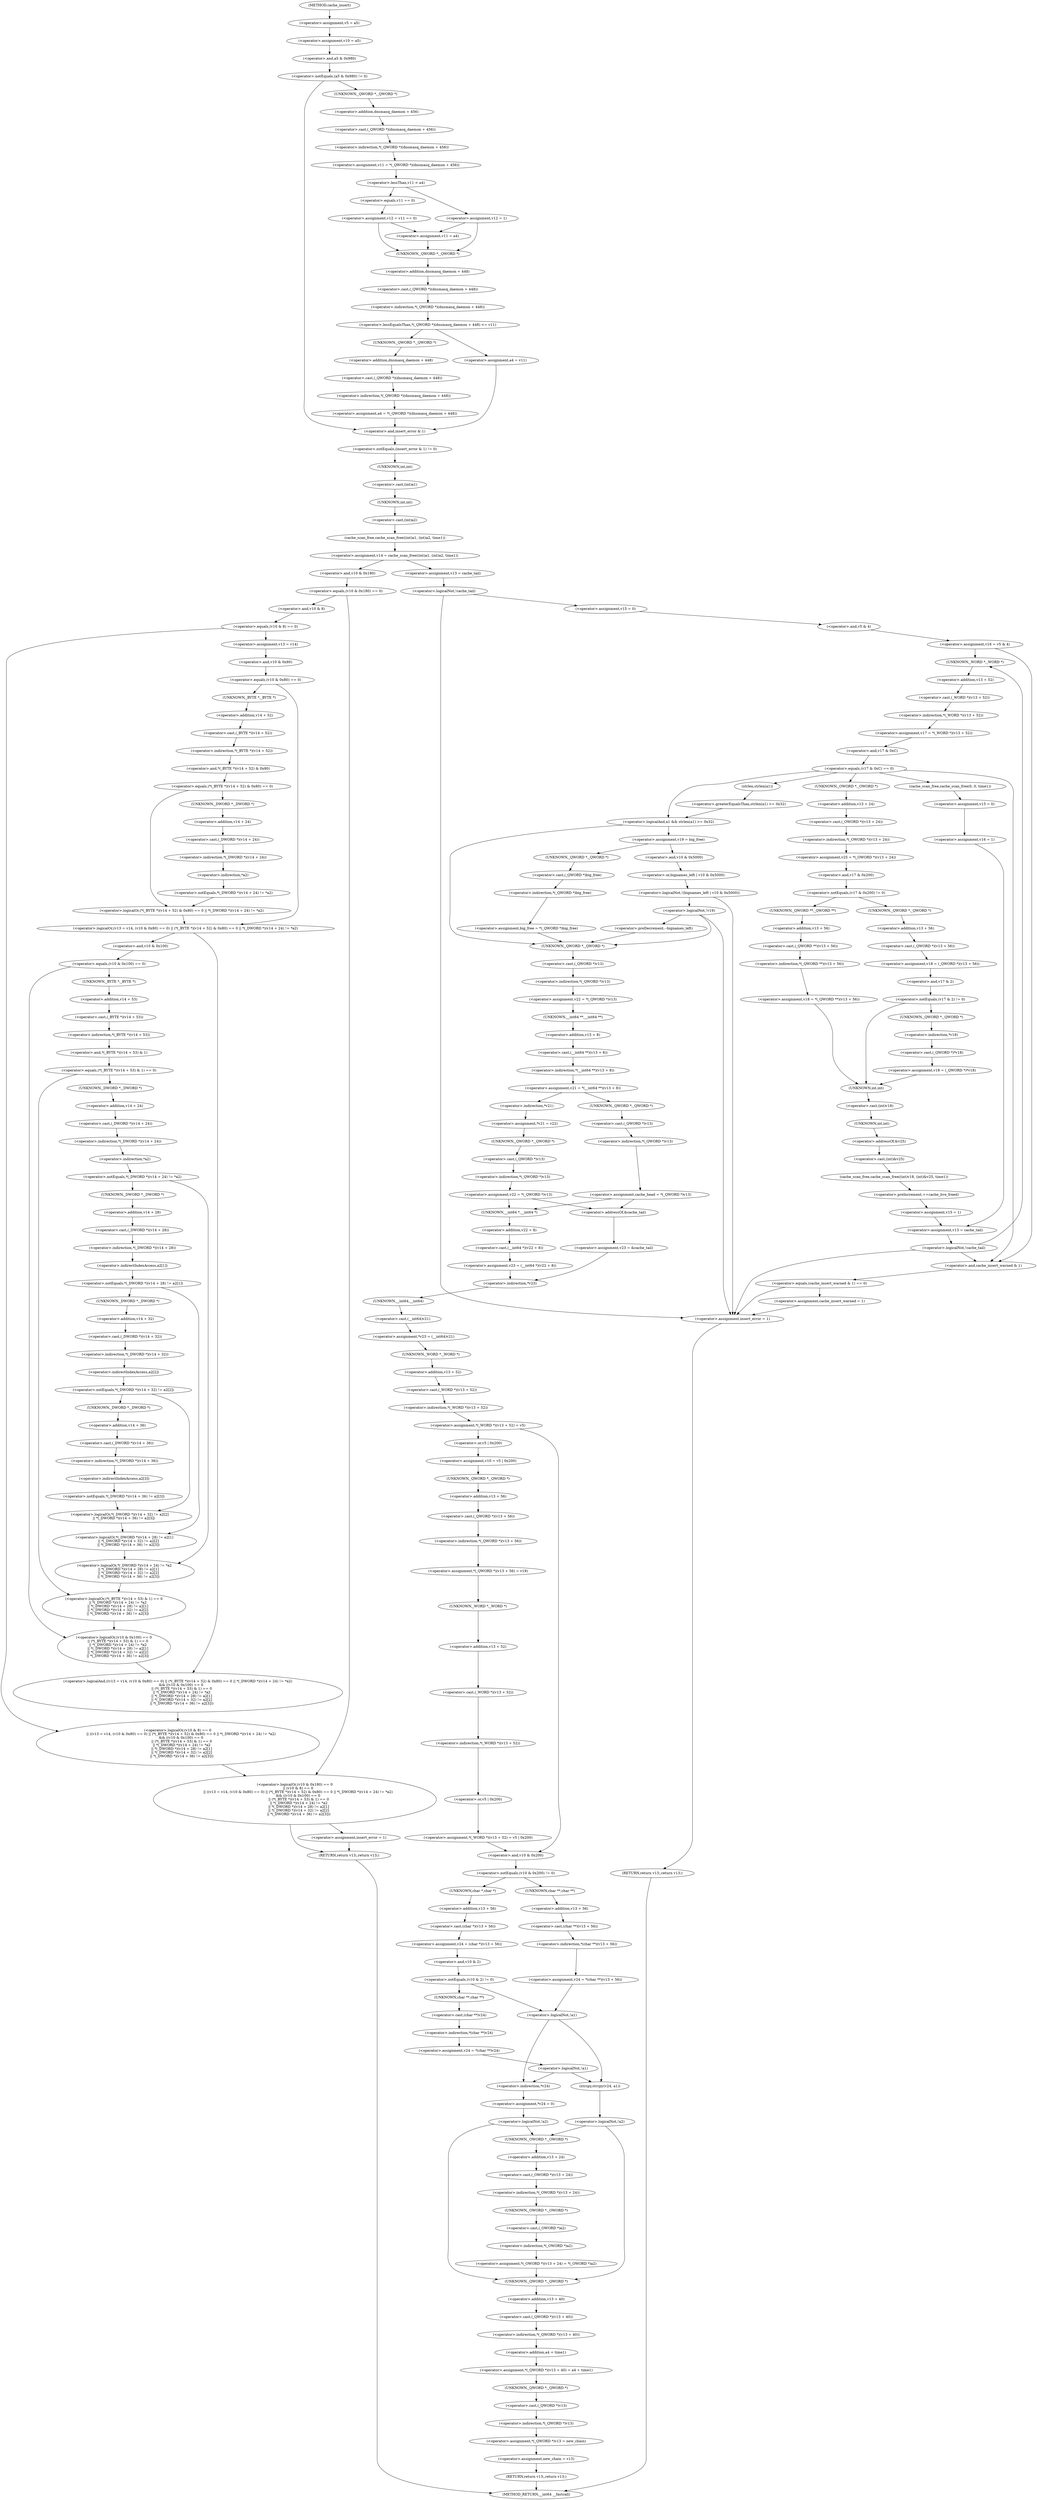 digraph cache_insert {  
"1000140" [label = "(<operator>.assignment,v5 = a5)" ]
"1000143" [label = "(<operator>.assignment,v10 = a5)" ]
"1000147" [label = "(<operator>.notEquals,(a5 & 0x980) != 0)" ]
"1000148" [label = "(<operator>.and,a5 & 0x980)" ]
"1000153" [label = "(<operator>.assignment,v11 = *(_QWORD *)(dnsmasq_daemon + 456))" ]
"1000155" [label = "(<operator>.indirection,*(_QWORD *)(dnsmasq_daemon + 456))" ]
"1000156" [label = "(<operator>.cast,(_QWORD *)(dnsmasq_daemon + 456))" ]
"1000157" [label = "(UNKNOWN,_QWORD *,_QWORD *)" ]
"1000158" [label = "(<operator>.addition,dnsmasq_daemon + 456)" ]
"1000162" [label = "(<operator>.lessThan,v11 < a4)" ]
"1000165" [label = "(<operator>.assignment,v12 = v11 == 0)" ]
"1000167" [label = "(<operator>.equals,v11 == 0)" ]
"1000171" [label = "(<operator>.assignment,v12 = 1)" ]
"1000176" [label = "(<operator>.assignment,v11 = a4)" ]
"1000180" [label = "(<operator>.lessEqualsThan,*(_QWORD *)(dnsmasq_daemon + 448) <= v11)" ]
"1000181" [label = "(<operator>.indirection,*(_QWORD *)(dnsmasq_daemon + 448))" ]
"1000182" [label = "(<operator>.cast,(_QWORD *)(dnsmasq_daemon + 448))" ]
"1000183" [label = "(UNKNOWN,_QWORD *,_QWORD *)" ]
"1000184" [label = "(<operator>.addition,dnsmasq_daemon + 448)" ]
"1000188" [label = "(<operator>.assignment,a4 = v11)" ]
"1000192" [label = "(<operator>.assignment,a4 = *(_QWORD *)(dnsmasq_daemon + 448))" ]
"1000194" [label = "(<operator>.indirection,*(_QWORD *)(dnsmasq_daemon + 448))" ]
"1000195" [label = "(<operator>.cast,(_QWORD *)(dnsmasq_daemon + 448))" ]
"1000196" [label = "(UNKNOWN,_QWORD *,_QWORD *)" ]
"1000197" [label = "(<operator>.addition,dnsmasq_daemon + 448)" ]
"1000201" [label = "(<operator>.notEquals,(insert_error & 1) != 0)" ]
"1000202" [label = "(<operator>.and,insert_error & 1)" ]
"1000207" [label = "(<operator>.assignment,v14 = cache_scan_free((int)a1, (int)a2, time1))" ]
"1000209" [label = "(cache_scan_free,cache_scan_free((int)a1, (int)a2, time1))" ]
"1000210" [label = "(<operator>.cast,(int)a1)" ]
"1000211" [label = "(UNKNOWN,int,int)" ]
"1000213" [label = "(<operator>.cast,(int)a2)" ]
"1000214" [label = "(UNKNOWN,int,int)" ]
"1000221" [label = "(<operator>.logicalOr,(v10 & 0x180) == 0\n      || (v10 & 8) == 0\n      || ((v13 = v14, (v10 & 0x80) == 0) || (*(_BYTE *)(v14 + 52) & 0x80) == 0 || *(_DWORD *)(v14 + 24) != *a2)\n      && ((v10 & 0x100) == 0\n       || (*(_BYTE *)(v14 + 53) & 1) == 0\n       || *(_DWORD *)(v14 + 24) != *a2\n       || *(_DWORD *)(v14 + 28) != a2[1]\n       || *(_DWORD *)(v14 + 32) != a2[2]\n       || *(_DWORD *)(v14 + 36) != a2[3]))" ]
"1000222" [label = "(<operator>.equals,(v10 & 0x180) == 0)" ]
"1000223" [label = "(<operator>.and,v10 & 0x180)" ]
"1000227" [label = "(<operator>.logicalOr,(v10 & 8) == 0\n      || ((v13 = v14, (v10 & 0x80) == 0) || (*(_BYTE *)(v14 + 52) & 0x80) == 0 || *(_DWORD *)(v14 + 24) != *a2)\n      && ((v10 & 0x100) == 0\n       || (*(_BYTE *)(v14 + 53) & 1) == 0\n       || *(_DWORD *)(v14 + 24) != *a2\n       || *(_DWORD *)(v14 + 28) != a2[1]\n       || *(_DWORD *)(v14 + 32) != a2[2]\n       || *(_DWORD *)(v14 + 36) != a2[3]))" ]
"1000228" [label = "(<operator>.equals,(v10 & 8) == 0)" ]
"1000229" [label = "(<operator>.and,v10 & 8)" ]
"1000233" [label = "(<operator>.logicalAnd,((v13 = v14, (v10 & 0x80) == 0) || (*(_BYTE *)(v14 + 52) & 0x80) == 0 || *(_DWORD *)(v14 + 24) != *a2)\n      && ((v10 & 0x100) == 0\n       || (*(_BYTE *)(v14 + 53) & 1) == 0\n       || *(_DWORD *)(v14 + 24) != *a2\n       || *(_DWORD *)(v14 + 28) != a2[1]\n       || *(_DWORD *)(v14 + 32) != a2[2]\n       || *(_DWORD *)(v14 + 36) != a2[3]))" ]
"1000234" [label = "(<operator>.logicalOr,(v13 = v14, (v10 & 0x80) == 0) || (*(_BYTE *)(v14 + 52) & 0x80) == 0 || *(_DWORD *)(v14 + 24) != *a2)" ]
"1000236" [label = "(<operator>.assignment,v13 = v14)" ]
"1000239" [label = "(<operator>.equals,(v10 & 0x80) == 0)" ]
"1000240" [label = "(<operator>.and,v10 & 0x80)" ]
"1000244" [label = "(<operator>.logicalOr,(*(_BYTE *)(v14 + 52) & 0x80) == 0 || *(_DWORD *)(v14 + 24) != *a2)" ]
"1000245" [label = "(<operator>.equals,(*(_BYTE *)(v14 + 52) & 0x80) == 0)" ]
"1000246" [label = "(<operator>.and,*(_BYTE *)(v14 + 52) & 0x80)" ]
"1000247" [label = "(<operator>.indirection,*(_BYTE *)(v14 + 52))" ]
"1000248" [label = "(<operator>.cast,(_BYTE *)(v14 + 52))" ]
"1000249" [label = "(UNKNOWN,_BYTE *,_BYTE *)" ]
"1000250" [label = "(<operator>.addition,v14 + 52)" ]
"1000255" [label = "(<operator>.notEquals,*(_DWORD *)(v14 + 24) != *a2)" ]
"1000256" [label = "(<operator>.indirection,*(_DWORD *)(v14 + 24))" ]
"1000257" [label = "(<operator>.cast,(_DWORD *)(v14 + 24))" ]
"1000258" [label = "(UNKNOWN,_DWORD *,_DWORD *)" ]
"1000259" [label = "(<operator>.addition,v14 + 24)" ]
"1000262" [label = "(<operator>.indirection,*a2)" ]
"1000264" [label = "(<operator>.logicalOr,(v10 & 0x100) == 0\n       || (*(_BYTE *)(v14 + 53) & 1) == 0\n       || *(_DWORD *)(v14 + 24) != *a2\n       || *(_DWORD *)(v14 + 28) != a2[1]\n       || *(_DWORD *)(v14 + 32) != a2[2]\n       || *(_DWORD *)(v14 + 36) != a2[3])" ]
"1000265" [label = "(<operator>.equals,(v10 & 0x100) == 0)" ]
"1000266" [label = "(<operator>.and,v10 & 0x100)" ]
"1000270" [label = "(<operator>.logicalOr,(*(_BYTE *)(v14 + 53) & 1) == 0\n       || *(_DWORD *)(v14 + 24) != *a2\n       || *(_DWORD *)(v14 + 28) != a2[1]\n       || *(_DWORD *)(v14 + 32) != a2[2]\n       || *(_DWORD *)(v14 + 36) != a2[3])" ]
"1000271" [label = "(<operator>.equals,(*(_BYTE *)(v14 + 53) & 1) == 0)" ]
"1000272" [label = "(<operator>.and,*(_BYTE *)(v14 + 53) & 1)" ]
"1000273" [label = "(<operator>.indirection,*(_BYTE *)(v14 + 53))" ]
"1000274" [label = "(<operator>.cast,(_BYTE *)(v14 + 53))" ]
"1000275" [label = "(UNKNOWN,_BYTE *,_BYTE *)" ]
"1000276" [label = "(<operator>.addition,v14 + 53)" ]
"1000281" [label = "(<operator>.logicalOr,*(_DWORD *)(v14 + 24) != *a2\n       || *(_DWORD *)(v14 + 28) != a2[1]\n       || *(_DWORD *)(v14 + 32) != a2[2]\n       || *(_DWORD *)(v14 + 36) != a2[3])" ]
"1000282" [label = "(<operator>.notEquals,*(_DWORD *)(v14 + 24) != *a2)" ]
"1000283" [label = "(<operator>.indirection,*(_DWORD *)(v14 + 24))" ]
"1000284" [label = "(<operator>.cast,(_DWORD *)(v14 + 24))" ]
"1000285" [label = "(UNKNOWN,_DWORD *,_DWORD *)" ]
"1000286" [label = "(<operator>.addition,v14 + 24)" ]
"1000289" [label = "(<operator>.indirection,*a2)" ]
"1000291" [label = "(<operator>.logicalOr,*(_DWORD *)(v14 + 28) != a2[1]\n       || *(_DWORD *)(v14 + 32) != a2[2]\n       || *(_DWORD *)(v14 + 36) != a2[3])" ]
"1000292" [label = "(<operator>.notEquals,*(_DWORD *)(v14 + 28) != a2[1])" ]
"1000293" [label = "(<operator>.indirection,*(_DWORD *)(v14 + 28))" ]
"1000294" [label = "(<operator>.cast,(_DWORD *)(v14 + 28))" ]
"1000295" [label = "(UNKNOWN,_DWORD *,_DWORD *)" ]
"1000296" [label = "(<operator>.addition,v14 + 28)" ]
"1000299" [label = "(<operator>.indirectIndexAccess,a2[1])" ]
"1000302" [label = "(<operator>.logicalOr,*(_DWORD *)(v14 + 32) != a2[2]\n       || *(_DWORD *)(v14 + 36) != a2[3])" ]
"1000303" [label = "(<operator>.notEquals,*(_DWORD *)(v14 + 32) != a2[2])" ]
"1000304" [label = "(<operator>.indirection,*(_DWORD *)(v14 + 32))" ]
"1000305" [label = "(<operator>.cast,(_DWORD *)(v14 + 32))" ]
"1000306" [label = "(UNKNOWN,_DWORD *,_DWORD *)" ]
"1000307" [label = "(<operator>.addition,v14 + 32)" ]
"1000310" [label = "(<operator>.indirectIndexAccess,a2[2])" ]
"1000313" [label = "(<operator>.notEquals,*(_DWORD *)(v14 + 36) != a2[3])" ]
"1000314" [label = "(<operator>.indirection,*(_DWORD *)(v14 + 36))" ]
"1000315" [label = "(<operator>.cast,(_DWORD *)(v14 + 36))" ]
"1000316" [label = "(UNKNOWN,_DWORD *,_DWORD *)" ]
"1000317" [label = "(<operator>.addition,v14 + 36)" ]
"1000320" [label = "(<operator>.indirectIndexAccess,a2[3])" ]
"1000325" [label = "(<operator>.assignment,insert_error = 1)" ]
"1000328" [label = "(RETURN,return v13;,return v13;)" ]
"1000330" [label = "(<operator>.assignment,v13 = cache_tail)" ]
"1000334" [label = "(<operator>.logicalNot,!cache_tail)" ]
"1000337" [label = "(<operator>.assignment,v15 = 0)" ]
"1000340" [label = "(<operator>.assignment,v16 = v5 & 4)" ]
"1000342" [label = "(<operator>.and,v5 & 4)" ]
"1000348" [label = "(<operator>.assignment,v17 = *(_WORD *)(v13 + 52))" ]
"1000350" [label = "(<operator>.indirection,*(_WORD *)(v13 + 52))" ]
"1000351" [label = "(<operator>.cast,(_WORD *)(v13 + 52))" ]
"1000352" [label = "(UNKNOWN,_WORD *,_WORD *)" ]
"1000353" [label = "(<operator>.addition,v13 + 52)" ]
"1000357" [label = "(<operator>.equals,(v17 & 0xC) == 0)" ]
"1000358" [label = "(<operator>.and,v17 & 0xC)" ]
"1000364" [label = "(<operator>.logicalAnd,a1 && strlen(a1) >= 0x32)" ]
"1000366" [label = "(<operator>.greaterEqualsThan,strlen(a1) >= 0x32)" ]
"1000367" [label = "(strlen,strlen(a1))" ]
"1000371" [label = "(<operator>.assignment,v19 = big_free)" ]
"1000377" [label = "(<operator>.assignment,big_free = *(_QWORD *)big_free)" ]
"1000379" [label = "(<operator>.indirection,*(_QWORD *)big_free)" ]
"1000380" [label = "(<operator>.cast,(_QWORD *)big_free)" ]
"1000381" [label = "(UNKNOWN,_QWORD *,_QWORD *)" ]
"1000386" [label = "(<operator>.logicalNot,!(bignames_left | v10 & 0x5000))" ]
"1000387" [label = "(<operator>.or,bignames_left | v10 & 0x5000)" ]
"1000389" [label = "(<operator>.and,v10 & 0x5000)" ]
"1000394" [label = "(<operator>.logicalNot,!v19)" ]
"1000399" [label = "(<operator>.preDecrement,--bignames_left)" ]
"1000404" [label = "(<operator>.assignment,v22 = *(_QWORD *)v13)" ]
"1000406" [label = "(<operator>.indirection,*(_QWORD *)v13)" ]
"1000407" [label = "(<operator>.cast,(_QWORD *)v13)" ]
"1000408" [label = "(UNKNOWN,_QWORD *,_QWORD *)" ]
"1000410" [label = "(<operator>.assignment,v21 = *(__int64 **)(v13 + 8))" ]
"1000412" [label = "(<operator>.indirection,*(__int64 **)(v13 + 8))" ]
"1000413" [label = "(<operator>.cast,(__int64 **)(v13 + 8))" ]
"1000414" [label = "(UNKNOWN,__int64 **,__int64 **)" ]
"1000415" [label = "(<operator>.addition,v13 + 8)" ]
"1000421" [label = "(<operator>.assignment,*v21 = v22)" ]
"1000422" [label = "(<operator>.indirection,*v21)" ]
"1000425" [label = "(<operator>.assignment,v22 = *(_QWORD *)v13)" ]
"1000427" [label = "(<operator>.indirection,*(_QWORD *)v13)" ]
"1000428" [label = "(<operator>.cast,(_QWORD *)v13)" ]
"1000429" [label = "(UNKNOWN,_QWORD *,_QWORD *)" ]
"1000433" [label = "(<operator>.assignment,cache_head = *(_QWORD *)v13)" ]
"1000435" [label = "(<operator>.indirection,*(_QWORD *)v13)" ]
"1000436" [label = "(<operator>.cast,(_QWORD *)v13)" ]
"1000437" [label = "(UNKNOWN,_QWORD *,_QWORD *)" ]
"1000441" [label = "(<operator>.assignment,v23 = (__int64 *)(v22 + 8))" ]
"1000443" [label = "(<operator>.cast,(__int64 *)(v22 + 8))" ]
"1000444" [label = "(UNKNOWN,__int64 *,__int64 *)" ]
"1000445" [label = "(<operator>.addition,v22 + 8)" ]
"1000449" [label = "(<operator>.assignment,v23 = &cache_tail)" ]
"1000451" [label = "(<operator>.addressOf,&cache_tail)" ]
"1000453" [label = "(<operator>.assignment,*v23 = (__int64)v21)" ]
"1000454" [label = "(<operator>.indirection,*v23)" ]
"1000456" [label = "(<operator>.cast,(__int64)v21)" ]
"1000457" [label = "(UNKNOWN,__int64,__int64)" ]
"1000459" [label = "(<operator>.assignment,*(_WORD *)(v13 + 52) = v5)" ]
"1000460" [label = "(<operator>.indirection,*(_WORD *)(v13 + 52))" ]
"1000461" [label = "(<operator>.cast,(_WORD *)(v13 + 52))" ]
"1000462" [label = "(UNKNOWN,_WORD *,_WORD *)" ]
"1000463" [label = "(<operator>.addition,v13 + 52)" ]
"1000470" [label = "(<operator>.assignment,v10 = v5 | 0x200)" ]
"1000472" [label = "(<operator>.or,v5 | 0x200)" ]
"1000475" [label = "(<operator>.assignment,*(_QWORD *)(v13 + 56) = v19)" ]
"1000476" [label = "(<operator>.indirection,*(_QWORD *)(v13 + 56))" ]
"1000477" [label = "(<operator>.cast,(_QWORD *)(v13 + 56))" ]
"1000478" [label = "(UNKNOWN,_QWORD *,_QWORD *)" ]
"1000479" [label = "(<operator>.addition,v13 + 56)" ]
"1000483" [label = "(<operator>.assignment,*(_WORD *)(v13 + 52) = v5 | 0x200)" ]
"1000484" [label = "(<operator>.indirection,*(_WORD *)(v13 + 52))" ]
"1000485" [label = "(<operator>.cast,(_WORD *)(v13 + 52))" ]
"1000486" [label = "(UNKNOWN,_WORD *,_WORD *)" ]
"1000487" [label = "(<operator>.addition,v13 + 52)" ]
"1000490" [label = "(<operator>.or,v5 | 0x200)" ]
"1000494" [label = "(<operator>.notEquals,(v10 & 0x200) != 0)" ]
"1000495" [label = "(<operator>.and,v10 & 0x200)" ]
"1000500" [label = "(<operator>.assignment,v24 = *(char **)(v13 + 56))" ]
"1000502" [label = "(<operator>.indirection,*(char **)(v13 + 56))" ]
"1000503" [label = "(<operator>.cast,(char **)(v13 + 56))" ]
"1000504" [label = "(UNKNOWN,char **,char **)" ]
"1000505" [label = "(<operator>.addition,v13 + 56)" ]
"1000510" [label = "(<operator>.assignment,v24 = (char *)(v13 + 56))" ]
"1000512" [label = "(<operator>.cast,(char *)(v13 + 56))" ]
"1000513" [label = "(UNKNOWN,char *,char *)" ]
"1000514" [label = "(<operator>.addition,v13 + 56)" ]
"1000518" [label = "(<operator>.notEquals,(v10 & 2) != 0)" ]
"1000519" [label = "(<operator>.and,v10 & 2)" ]
"1000524" [label = "(<operator>.assignment,v24 = *(char **)v24)" ]
"1000526" [label = "(<operator>.indirection,*(char **)v24)" ]
"1000527" [label = "(<operator>.cast,(char **)v24)" ]
"1000528" [label = "(UNKNOWN,char **,char **)" ]
"1000531" [label = "(<operator>.logicalNot,!a1)" ]
"1000535" [label = "(<operator>.assignment,*v24 = 0)" ]
"1000536" [label = "(<operator>.indirection,*v24)" ]
"1000540" [label = "(<operator>.logicalNot,!a2)" ]
"1000544" [label = "(<operator>.assignment,*(_QWORD *)(v13 + 40) = a4 + time1)" ]
"1000545" [label = "(<operator>.indirection,*(_QWORD *)(v13 + 40))" ]
"1000546" [label = "(<operator>.cast,(_QWORD *)(v13 + 40))" ]
"1000547" [label = "(UNKNOWN,_QWORD *,_QWORD *)" ]
"1000548" [label = "(<operator>.addition,v13 + 40)" ]
"1000551" [label = "(<operator>.addition,a4 + time1)" ]
"1000554" [label = "(<operator>.assignment,*(_QWORD *)v13 = new_chain)" ]
"1000555" [label = "(<operator>.indirection,*(_QWORD *)v13)" ]
"1000556" [label = "(<operator>.cast,(_QWORD *)v13)" ]
"1000557" [label = "(UNKNOWN,_QWORD *,_QWORD *)" ]
"1000560" [label = "(<operator>.assignment,new_chain = v13)" ]
"1000563" [label = "(RETURN,return v13;,return v13;)" ]
"1000566" [label = "(<operator>.assignment,*(_OWORD *)(v13 + 24) = *(_OWORD *)a2)" ]
"1000567" [label = "(<operator>.indirection,*(_OWORD *)(v13 + 24))" ]
"1000568" [label = "(<operator>.cast,(_OWORD *)(v13 + 24))" ]
"1000569" [label = "(UNKNOWN,_OWORD *,_OWORD *)" ]
"1000570" [label = "(<operator>.addition,v13 + 24)" ]
"1000573" [label = "(<operator>.indirection,*(_OWORD *)a2)" ]
"1000574" [label = "(<operator>.cast,(_OWORD *)a2)" ]
"1000575" [label = "(UNKNOWN,_OWORD *,_OWORD *)" ]
"1000579" [label = "(strcpy,strcpy(v24, a1))" ]
"1000583" [label = "(<operator>.logicalNot,!a2)" ]
"1000588" [label = "(<operator>.logicalNot,!a1)" ]
"1000598" [label = "(<operator>.assignment,v25 = *(_OWORD *)(v13 + 24))" ]
"1000600" [label = "(<operator>.indirection,*(_OWORD *)(v13 + 24))" ]
"1000601" [label = "(<operator>.cast,(_OWORD *)(v13 + 24))" ]
"1000602" [label = "(UNKNOWN,_OWORD *,_OWORD *)" ]
"1000603" [label = "(<operator>.addition,v13 + 24)" ]
"1000607" [label = "(<operator>.notEquals,(v17 & 0x200) != 0)" ]
"1000608" [label = "(<operator>.and,v17 & 0x200)" ]
"1000613" [label = "(<operator>.assignment,v18 = *(_QWORD **)(v13 + 56))" ]
"1000615" [label = "(<operator>.indirection,*(_QWORD **)(v13 + 56))" ]
"1000616" [label = "(<operator>.cast,(_QWORD **)(v13 + 56))" ]
"1000617" [label = "(UNKNOWN,_QWORD **,_QWORD **)" ]
"1000618" [label = "(<operator>.addition,v13 + 56)" ]
"1000623" [label = "(<operator>.assignment,v18 = (_QWORD *)(v13 + 56))" ]
"1000625" [label = "(<operator>.cast,(_QWORD *)(v13 + 56))" ]
"1000626" [label = "(UNKNOWN,_QWORD *,_QWORD *)" ]
"1000627" [label = "(<operator>.addition,v13 + 56)" ]
"1000631" [label = "(<operator>.notEquals,(v17 & 2) != 0)" ]
"1000632" [label = "(<operator>.and,v17 & 2)" ]
"1000636" [label = "(<operator>.assignment,v18 = (_QWORD *)*v18)" ]
"1000638" [label = "(<operator>.cast,(_QWORD *)*v18)" ]
"1000639" [label = "(UNKNOWN,_QWORD *,_QWORD *)" ]
"1000640" [label = "(<operator>.indirection,*v18)" ]
"1000642" [label = "(cache_scan_free,cache_scan_free((int)v18, (int)&v25, time1))" ]
"1000643" [label = "(<operator>.cast,(int)v18)" ]
"1000644" [label = "(UNKNOWN,int,int)" ]
"1000646" [label = "(<operator>.cast,(int)&v25)" ]
"1000647" [label = "(UNKNOWN,int,int)" ]
"1000648" [label = "(<operator>.addressOf,&v25)" ]
"1000651" [label = "(<operator>.preIncrement,++cache_live_freed)" ]
"1000653" [label = "(<operator>.assignment,v15 = 1)" ]
"1000658" [label = "(cache_scan_free,cache_scan_free(0, 0, time1))" ]
"1000662" [label = "(<operator>.assignment,v15 = 0)" ]
"1000665" [label = "(<operator>.assignment,v16 = 1)" ]
"1000668" [label = "(<operator>.assignment,v13 = cache_tail)" ]
"1000672" [label = "(<operator>.logicalNot,!cache_tail)" ]
"1000676" [label = "(<operator>.equals,(cache_insert_warned & 1) == 0)" ]
"1000677" [label = "(<operator>.and,cache_insert_warned & 1)" ]
"1000682" [label = "(<operator>.assignment,cache_insert_warned = 1)" ]
"1000687" [label = "(<operator>.assignment,insert_error = 1)" ]
"1000690" [label = "(RETURN,return v13;,return v13;)" ]
"1000117" [label = "(METHOD,cache_insert)" ]
"1000692" [label = "(METHOD_RETURN,__int64 __fastcall)" ]
  "1000140" -> "1000143" 
  "1000143" -> "1000148" 
  "1000147" -> "1000157" 
  "1000147" -> "1000202" 
  "1000148" -> "1000147" 
  "1000153" -> "1000162" 
  "1000155" -> "1000153" 
  "1000156" -> "1000155" 
  "1000157" -> "1000158" 
  "1000158" -> "1000156" 
  "1000162" -> "1000167" 
  "1000162" -> "1000171" 
  "1000165" -> "1000183" 
  "1000165" -> "1000176" 
  "1000167" -> "1000165" 
  "1000171" -> "1000183" 
  "1000171" -> "1000176" 
  "1000176" -> "1000183" 
  "1000180" -> "1000188" 
  "1000180" -> "1000196" 
  "1000181" -> "1000180" 
  "1000182" -> "1000181" 
  "1000183" -> "1000184" 
  "1000184" -> "1000182" 
  "1000188" -> "1000202" 
  "1000192" -> "1000202" 
  "1000194" -> "1000192" 
  "1000195" -> "1000194" 
  "1000196" -> "1000197" 
  "1000197" -> "1000195" 
  "1000201" -> "1000211" 
  "1000202" -> "1000201" 
  "1000207" -> "1000223" 
  "1000207" -> "1000330" 
  "1000209" -> "1000207" 
  "1000210" -> "1000214" 
  "1000211" -> "1000210" 
  "1000213" -> "1000209" 
  "1000214" -> "1000213" 
  "1000221" -> "1000325" 
  "1000221" -> "1000328" 
  "1000222" -> "1000221" 
  "1000222" -> "1000229" 
  "1000223" -> "1000222" 
  "1000227" -> "1000221" 
  "1000228" -> "1000227" 
  "1000228" -> "1000236" 
  "1000229" -> "1000228" 
  "1000233" -> "1000227" 
  "1000234" -> "1000233" 
  "1000234" -> "1000266" 
  "1000236" -> "1000240" 
  "1000239" -> "1000249" 
  "1000239" -> "1000234" 
  "1000240" -> "1000239" 
  "1000244" -> "1000234" 
  "1000245" -> "1000258" 
  "1000245" -> "1000244" 
  "1000246" -> "1000245" 
  "1000247" -> "1000246" 
  "1000248" -> "1000247" 
  "1000249" -> "1000250" 
  "1000250" -> "1000248" 
  "1000255" -> "1000244" 
  "1000256" -> "1000262" 
  "1000257" -> "1000256" 
  "1000258" -> "1000259" 
  "1000259" -> "1000257" 
  "1000262" -> "1000255" 
  "1000264" -> "1000233" 
  "1000265" -> "1000275" 
  "1000265" -> "1000264" 
  "1000266" -> "1000265" 
  "1000270" -> "1000264" 
  "1000271" -> "1000285" 
  "1000271" -> "1000270" 
  "1000272" -> "1000271" 
  "1000273" -> "1000272" 
  "1000274" -> "1000273" 
  "1000275" -> "1000276" 
  "1000276" -> "1000274" 
  "1000281" -> "1000270" 
  "1000282" -> "1000295" 
  "1000282" -> "1000281" 
  "1000283" -> "1000289" 
  "1000284" -> "1000283" 
  "1000285" -> "1000286" 
  "1000286" -> "1000284" 
  "1000289" -> "1000282" 
  "1000291" -> "1000281" 
  "1000292" -> "1000306" 
  "1000292" -> "1000291" 
  "1000293" -> "1000299" 
  "1000294" -> "1000293" 
  "1000295" -> "1000296" 
  "1000296" -> "1000294" 
  "1000299" -> "1000292" 
  "1000302" -> "1000291" 
  "1000303" -> "1000316" 
  "1000303" -> "1000302" 
  "1000304" -> "1000310" 
  "1000305" -> "1000304" 
  "1000306" -> "1000307" 
  "1000307" -> "1000305" 
  "1000310" -> "1000303" 
  "1000313" -> "1000302" 
  "1000314" -> "1000320" 
  "1000315" -> "1000314" 
  "1000316" -> "1000317" 
  "1000317" -> "1000315" 
  "1000320" -> "1000313" 
  "1000325" -> "1000328" 
  "1000328" -> "1000692" 
  "1000330" -> "1000334" 
  "1000334" -> "1000687" 
  "1000334" -> "1000337" 
  "1000337" -> "1000342" 
  "1000340" -> "1000352" 
  "1000340" -> "1000677" 
  "1000342" -> "1000340" 
  "1000348" -> "1000358" 
  "1000350" -> "1000348" 
  "1000351" -> "1000350" 
  "1000352" -> "1000353" 
  "1000353" -> "1000351" 
  "1000357" -> "1000364" 
  "1000357" -> "1000367" 
  "1000357" -> "1000677" 
  "1000357" -> "1000602" 
  "1000357" -> "1000658" 
  "1000358" -> "1000357" 
  "1000364" -> "1000371" 
  "1000364" -> "1000408" 
  "1000366" -> "1000364" 
  "1000367" -> "1000366" 
  "1000371" -> "1000381" 
  "1000371" -> "1000389" 
  "1000377" -> "1000408" 
  "1000379" -> "1000377" 
  "1000380" -> "1000379" 
  "1000381" -> "1000380" 
  "1000386" -> "1000687" 
  "1000386" -> "1000394" 
  "1000387" -> "1000386" 
  "1000389" -> "1000387" 
  "1000394" -> "1000687" 
  "1000394" -> "1000399" 
  "1000394" -> "1000408" 
  "1000399" -> "1000408" 
  "1000404" -> "1000414" 
  "1000406" -> "1000404" 
  "1000407" -> "1000406" 
  "1000408" -> "1000407" 
  "1000410" -> "1000422" 
  "1000410" -> "1000437" 
  "1000412" -> "1000410" 
  "1000413" -> "1000412" 
  "1000414" -> "1000415" 
  "1000415" -> "1000413" 
  "1000421" -> "1000429" 
  "1000422" -> "1000421" 
  "1000425" -> "1000444" 
  "1000425" -> "1000451" 
  "1000427" -> "1000425" 
  "1000428" -> "1000427" 
  "1000429" -> "1000428" 
  "1000433" -> "1000444" 
  "1000433" -> "1000451" 
  "1000435" -> "1000433" 
  "1000436" -> "1000435" 
  "1000437" -> "1000436" 
  "1000441" -> "1000454" 
  "1000443" -> "1000441" 
  "1000444" -> "1000445" 
  "1000445" -> "1000443" 
  "1000449" -> "1000454" 
  "1000451" -> "1000449" 
  "1000453" -> "1000462" 
  "1000454" -> "1000457" 
  "1000456" -> "1000453" 
  "1000457" -> "1000456" 
  "1000459" -> "1000472" 
  "1000459" -> "1000495" 
  "1000460" -> "1000459" 
  "1000461" -> "1000460" 
  "1000462" -> "1000463" 
  "1000463" -> "1000461" 
  "1000470" -> "1000478" 
  "1000472" -> "1000470" 
  "1000475" -> "1000486" 
  "1000476" -> "1000475" 
  "1000477" -> "1000476" 
  "1000478" -> "1000479" 
  "1000479" -> "1000477" 
  "1000483" -> "1000495" 
  "1000484" -> "1000490" 
  "1000485" -> "1000484" 
  "1000486" -> "1000487" 
  "1000487" -> "1000485" 
  "1000490" -> "1000483" 
  "1000494" -> "1000504" 
  "1000494" -> "1000513" 
  "1000495" -> "1000494" 
  "1000500" -> "1000588" 
  "1000502" -> "1000500" 
  "1000503" -> "1000502" 
  "1000504" -> "1000505" 
  "1000505" -> "1000503" 
  "1000510" -> "1000519" 
  "1000512" -> "1000510" 
  "1000513" -> "1000514" 
  "1000514" -> "1000512" 
  "1000518" -> "1000528" 
  "1000518" -> "1000588" 
  "1000519" -> "1000518" 
  "1000524" -> "1000531" 
  "1000526" -> "1000524" 
  "1000527" -> "1000526" 
  "1000528" -> "1000527" 
  "1000531" -> "1000536" 
  "1000531" -> "1000579" 
  "1000535" -> "1000540" 
  "1000536" -> "1000535" 
  "1000540" -> "1000547" 
  "1000540" -> "1000569" 
  "1000544" -> "1000557" 
  "1000545" -> "1000551" 
  "1000546" -> "1000545" 
  "1000547" -> "1000548" 
  "1000548" -> "1000546" 
  "1000551" -> "1000544" 
  "1000554" -> "1000560" 
  "1000555" -> "1000554" 
  "1000556" -> "1000555" 
  "1000557" -> "1000556" 
  "1000560" -> "1000563" 
  "1000563" -> "1000692" 
  "1000566" -> "1000547" 
  "1000567" -> "1000575" 
  "1000568" -> "1000567" 
  "1000569" -> "1000570" 
  "1000570" -> "1000568" 
  "1000573" -> "1000566" 
  "1000574" -> "1000573" 
  "1000575" -> "1000574" 
  "1000579" -> "1000583" 
  "1000583" -> "1000547" 
  "1000583" -> "1000569" 
  "1000588" -> "1000536" 
  "1000588" -> "1000579" 
  "1000598" -> "1000608" 
  "1000600" -> "1000598" 
  "1000601" -> "1000600" 
  "1000602" -> "1000603" 
  "1000603" -> "1000601" 
  "1000607" -> "1000617" 
  "1000607" -> "1000626" 
  "1000608" -> "1000607" 
  "1000613" -> "1000644" 
  "1000615" -> "1000613" 
  "1000616" -> "1000615" 
  "1000617" -> "1000618" 
  "1000618" -> "1000616" 
  "1000623" -> "1000632" 
  "1000625" -> "1000623" 
  "1000626" -> "1000627" 
  "1000627" -> "1000625" 
  "1000631" -> "1000644" 
  "1000631" -> "1000639" 
  "1000632" -> "1000631" 
  "1000636" -> "1000644" 
  "1000638" -> "1000636" 
  "1000639" -> "1000640" 
  "1000640" -> "1000638" 
  "1000642" -> "1000651" 
  "1000643" -> "1000647" 
  "1000644" -> "1000643" 
  "1000646" -> "1000642" 
  "1000647" -> "1000648" 
  "1000648" -> "1000646" 
  "1000651" -> "1000653" 
  "1000653" -> "1000668" 
  "1000658" -> "1000662" 
  "1000662" -> "1000665" 
  "1000665" -> "1000668" 
  "1000668" -> "1000672" 
  "1000672" -> "1000352" 
  "1000672" -> "1000677" 
  "1000672" -> "1000687" 
  "1000676" -> "1000682" 
  "1000676" -> "1000687" 
  "1000677" -> "1000676" 
  "1000682" -> "1000687" 
  "1000687" -> "1000690" 
  "1000690" -> "1000692" 
  "1000117" -> "1000140" 
}
